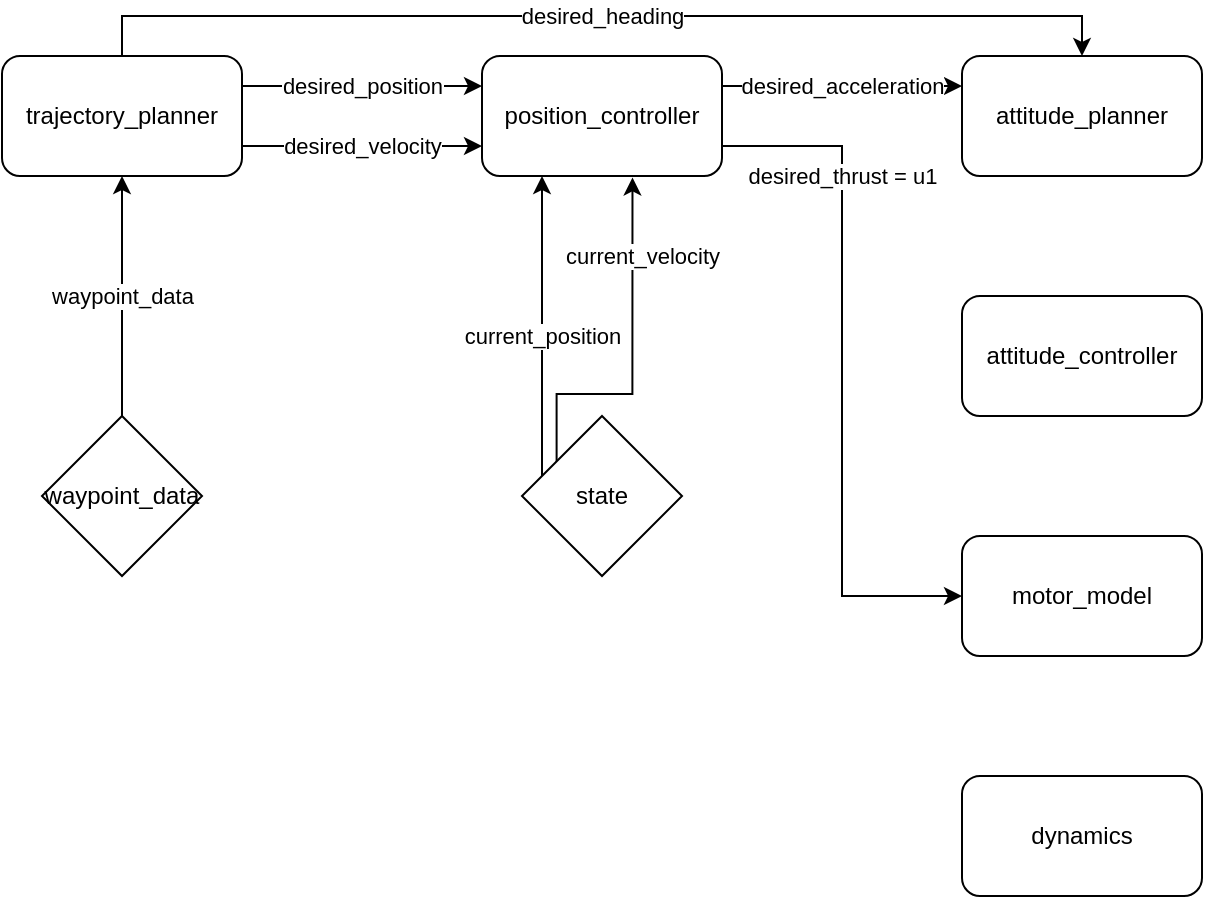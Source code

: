 <mxfile version="13.8.8" type="github">
  <diagram id="wdvSCebCkL6SU3_JaPT7" name="Page-1">
    <mxGraphModel dx="771" dy="453" grid="1" gridSize="10" guides="1" tooltips="1" connect="1" arrows="1" fold="1" page="1" pageScale="1" pageWidth="850" pageHeight="1100" math="0" shadow="0">
      <root>
        <mxCell id="0" />
        <mxCell id="1" parent="0" />
        <mxCell id="1VQ4vXBjl03Gh9TXkfRG-23" value="desired_acceleration" style="edgeStyle=orthogonalEdgeStyle;rounded=0;orthogonalLoop=1;jettySize=auto;html=1;exitX=1;exitY=0.25;exitDx=0;exitDy=0;entryX=0;entryY=0.25;entryDx=0;entryDy=0;" edge="1" parent="1" source="1VQ4vXBjl03Gh9TXkfRG-1" target="1VQ4vXBjl03Gh9TXkfRG-3">
          <mxGeometry relative="1" as="geometry" />
        </mxCell>
        <mxCell id="1VQ4vXBjl03Gh9TXkfRG-24" value="desired_thrust = u1" style="edgeStyle=orthogonalEdgeStyle;rounded=0;orthogonalLoop=1;jettySize=auto;html=1;exitX=1;exitY=0.75;exitDx=0;exitDy=0;entryX=0;entryY=0.5;entryDx=0;entryDy=0;" edge="1" parent="1" source="1VQ4vXBjl03Gh9TXkfRG-1" target="1VQ4vXBjl03Gh9TXkfRG-5">
          <mxGeometry x="-0.652" y="-15" relative="1" as="geometry">
            <mxPoint x="15" y="15" as="offset" />
          </mxGeometry>
        </mxCell>
        <mxCell id="1VQ4vXBjl03Gh9TXkfRG-1" value="position_controller" style="rounded=1;whiteSpace=wrap;html=1;" vertex="1" parent="1">
          <mxGeometry x="320" y="180" width="120" height="60" as="geometry" />
        </mxCell>
        <mxCell id="1VQ4vXBjl03Gh9TXkfRG-15" value="&lt;div&gt;desired_position&lt;/div&gt;" style="edgeStyle=orthogonalEdgeStyle;rounded=0;orthogonalLoop=1;jettySize=auto;html=1;entryX=0;entryY=0.25;entryDx=0;entryDy=0;exitX=1;exitY=0.25;exitDx=0;exitDy=0;" edge="1" parent="1" source="1VQ4vXBjl03Gh9TXkfRG-2" target="1VQ4vXBjl03Gh9TXkfRG-1">
          <mxGeometry relative="1" as="geometry" />
        </mxCell>
        <mxCell id="1VQ4vXBjl03Gh9TXkfRG-16" value="desired_velocity" style="edgeStyle=orthogonalEdgeStyle;rounded=0;orthogonalLoop=1;jettySize=auto;html=1;exitX=1;exitY=0.75;exitDx=0;exitDy=0;entryX=0;entryY=0.75;entryDx=0;entryDy=0;" edge="1" parent="1" source="1VQ4vXBjl03Gh9TXkfRG-2" target="1VQ4vXBjl03Gh9TXkfRG-1">
          <mxGeometry relative="1" as="geometry" />
        </mxCell>
        <mxCell id="1VQ4vXBjl03Gh9TXkfRG-21" value="&lt;div&gt;desired_heading&lt;/div&gt;" style="edgeStyle=orthogonalEdgeStyle;rounded=0;orthogonalLoop=1;jettySize=auto;html=1;entryX=0.5;entryY=0;entryDx=0;entryDy=0;" edge="1" parent="1" source="1VQ4vXBjl03Gh9TXkfRG-2" target="1VQ4vXBjl03Gh9TXkfRG-3">
          <mxGeometry relative="1" as="geometry">
            <Array as="points">
              <mxPoint x="140" y="160" />
              <mxPoint x="620" y="160" />
            </Array>
          </mxGeometry>
        </mxCell>
        <mxCell id="1VQ4vXBjl03Gh9TXkfRG-2" value="&lt;div&gt;trajectory_planner&lt;/div&gt;" style="rounded=1;whiteSpace=wrap;html=1;" vertex="1" parent="1">
          <mxGeometry x="80" y="180" width="120" height="60" as="geometry" />
        </mxCell>
        <mxCell id="1VQ4vXBjl03Gh9TXkfRG-3" value="&lt;div&gt;attitude_planner&lt;/div&gt;" style="rounded=1;whiteSpace=wrap;html=1;" vertex="1" parent="1">
          <mxGeometry x="560" y="180" width="120" height="60" as="geometry" />
        </mxCell>
        <mxCell id="1VQ4vXBjl03Gh9TXkfRG-4" value="&lt;div&gt;attitude_controller&lt;/div&gt;" style="rounded=1;whiteSpace=wrap;html=1;" vertex="1" parent="1">
          <mxGeometry x="560" y="300" width="120" height="60" as="geometry" />
        </mxCell>
        <mxCell id="1VQ4vXBjl03Gh9TXkfRG-5" value="&lt;div&gt;motor_model&lt;/div&gt;" style="rounded=1;whiteSpace=wrap;html=1;" vertex="1" parent="1">
          <mxGeometry x="560" y="420" width="120" height="60" as="geometry" />
        </mxCell>
        <mxCell id="1VQ4vXBjl03Gh9TXkfRG-6" value="&lt;div&gt;dynamics&lt;/div&gt;" style="rounded=1;whiteSpace=wrap;html=1;" vertex="1" parent="1">
          <mxGeometry x="560" y="540" width="120" height="60" as="geometry" />
        </mxCell>
        <mxCell id="1VQ4vXBjl03Gh9TXkfRG-17" value="&lt;div&gt;current_position&lt;/div&gt;" style="edgeStyle=orthogonalEdgeStyle;rounded=0;orthogonalLoop=1;jettySize=auto;html=1;entryX=0.25;entryY=1;entryDx=0;entryDy=0;" edge="1" parent="1" source="1VQ4vXBjl03Gh9TXkfRG-9" target="1VQ4vXBjl03Gh9TXkfRG-1">
          <mxGeometry x="-0.067" relative="1" as="geometry">
            <Array as="points">
              <mxPoint x="350" y="330" />
              <mxPoint x="350" y="330" />
            </Array>
            <mxPoint as="offset" />
          </mxGeometry>
        </mxCell>
        <mxCell id="1VQ4vXBjl03Gh9TXkfRG-19" style="edgeStyle=orthogonalEdgeStyle;rounded=0;orthogonalLoop=1;jettySize=auto;html=1;entryX=0.627;entryY=1.012;entryDx=0;entryDy=0;entryPerimeter=0;" edge="1" parent="1" target="1VQ4vXBjl03Gh9TXkfRG-1">
          <mxGeometry relative="1" as="geometry">
            <mxPoint x="357.309" y="399.351" as="sourcePoint" />
            <mxPoint x="420.0" y="260.64" as="targetPoint" />
            <Array as="points">
              <mxPoint x="357" y="349" />
              <mxPoint x="395" y="349" />
            </Array>
          </mxGeometry>
        </mxCell>
        <mxCell id="1VQ4vXBjl03Gh9TXkfRG-20" value="current_velocity" style="edgeLabel;html=1;align=center;verticalAlign=middle;resizable=0;points=[];" vertex="1" connectable="0" parent="1VQ4vXBjl03Gh9TXkfRG-19">
          <mxGeometry x="0.087" y="-1" relative="1" as="geometry">
            <mxPoint x="3.77" y="-50.44" as="offset" />
          </mxGeometry>
        </mxCell>
        <mxCell id="1VQ4vXBjl03Gh9TXkfRG-9" value="&lt;div&gt;state&lt;/div&gt;" style="rhombus;whiteSpace=wrap;html=1;" vertex="1" parent="1">
          <mxGeometry x="340" y="360" width="80" height="80" as="geometry" />
        </mxCell>
        <mxCell id="1VQ4vXBjl03Gh9TXkfRG-13" value="&lt;div&gt;waypoint_data&lt;/div&gt;" style="edgeStyle=orthogonalEdgeStyle;rounded=0;orthogonalLoop=1;jettySize=auto;html=1;entryX=0.5;entryY=1;entryDx=0;entryDy=0;" edge="1" parent="1" source="1VQ4vXBjl03Gh9TXkfRG-11" target="1VQ4vXBjl03Gh9TXkfRG-2">
          <mxGeometry relative="1" as="geometry" />
        </mxCell>
        <mxCell id="1VQ4vXBjl03Gh9TXkfRG-11" value="waypoint_data" style="rhombus;whiteSpace=wrap;html=1;" vertex="1" parent="1">
          <mxGeometry x="100" y="360" width="80" height="80" as="geometry" />
        </mxCell>
      </root>
    </mxGraphModel>
  </diagram>
</mxfile>

